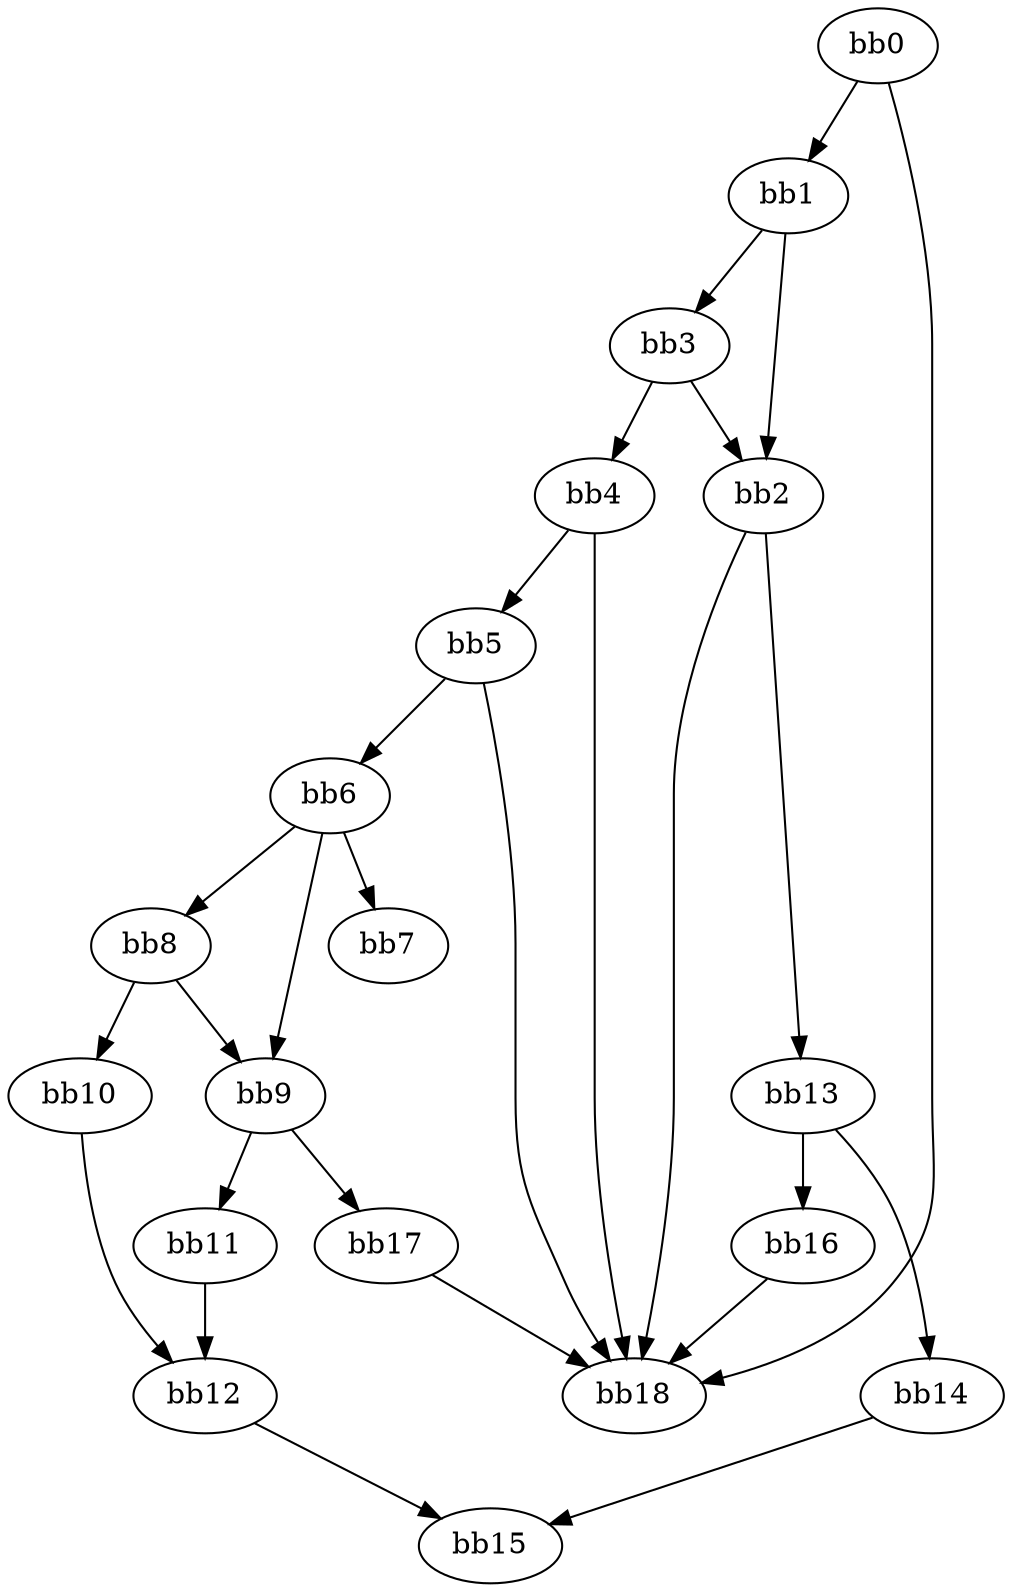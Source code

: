 digraph {
    0 [ label = "bb0\l" ]
    1 [ label = "bb1\l" ]
    2 [ label = "bb2\l" ]
    3 [ label = "bb3\l" ]
    4 [ label = "bb4\l" ]
    5 [ label = "bb5\l" ]
    6 [ label = "bb6\l" ]
    7 [ label = "bb7\l" ]
    8 [ label = "bb8\l" ]
    9 [ label = "bb9\l" ]
    10 [ label = "bb10\l" ]
    11 [ label = "bb11\l" ]
    12 [ label = "bb12\l" ]
    13 [ label = "bb13\l" ]
    14 [ label = "bb14\l" ]
    15 [ label = "bb15\l" ]
    16 [ label = "bb16\l" ]
    17 [ label = "bb17\l" ]
    18 [ label = "bb18\l" ]
    0 -> 1 [ ]
    0 -> 18 [ ]
    1 -> 2 [ ]
    1 -> 3 [ ]
    2 -> 13 [ ]
    2 -> 18 [ ]
    3 -> 2 [ ]
    3 -> 4 [ ]
    4 -> 5 [ ]
    4 -> 18 [ ]
    5 -> 6 [ ]
    5 -> 18 [ ]
    6 -> 7 [ ]
    6 -> 8 [ ]
    6 -> 9 [ ]
    8 -> 9 [ ]
    8 -> 10 [ ]
    9 -> 11 [ ]
    9 -> 17 [ ]
    10 -> 12 [ ]
    11 -> 12 [ ]
    12 -> 15 [ ]
    13 -> 14 [ ]
    13 -> 16 [ ]
    14 -> 15 [ ]
    16 -> 18 [ ]
    17 -> 18 [ ]
}


